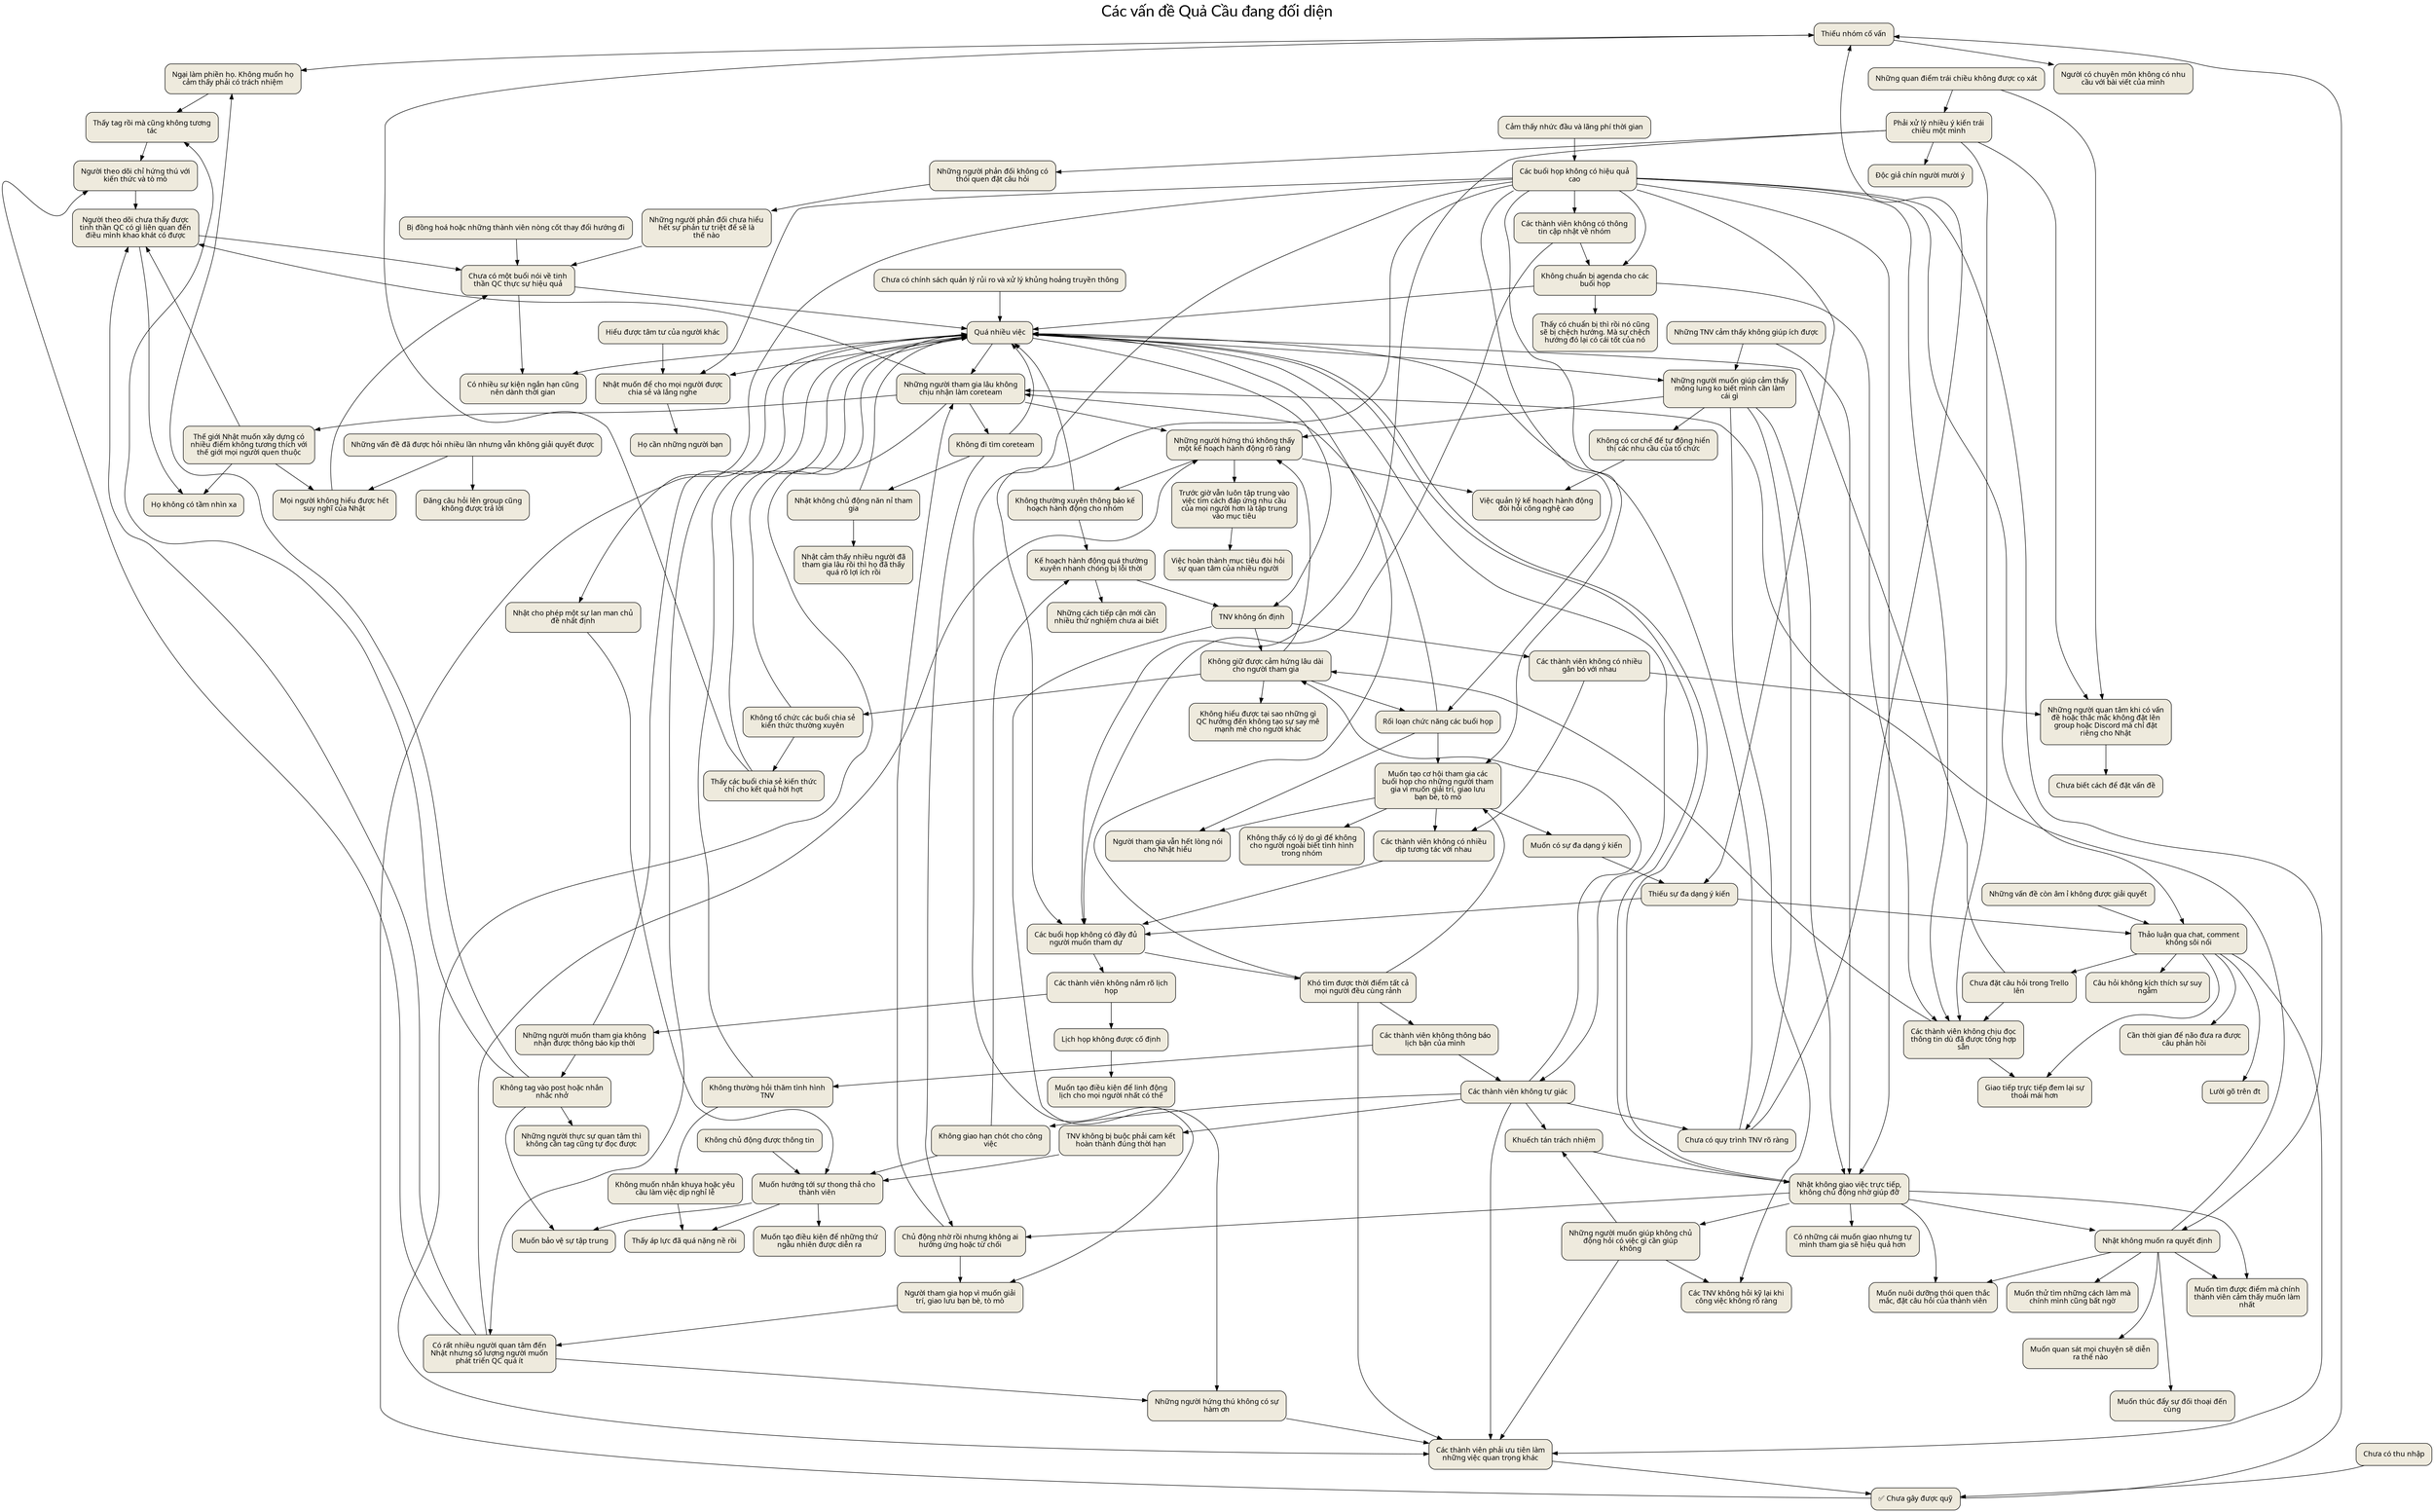 digraph "Lý do" {
	graph [fontname=Lato,
		fontsize=30,
		label="Các vấn đề Quả Cầu đang đối diện",
		labelloc=t,
		overlap=false
	];
	node [fillcolor="#EEEADD",
		fontname="SVN-Avo",
		margin=0.2,
		shape=box,
		style="filled, rounded"
	];
	edge [penwidth=1];
	"Thiếu nhóm cố vấn"	[label="Thiếu nhóm cố vấn"];
	"Người có chuyên môn không có nhu cầu với bài viết của mình"	[label="Người có chuyên môn không có nhu\ncầu với bài viết của mình"];
	"Thiếu nhóm cố vấn" -> "Người có chuyên môn không có nhu cầu với bài viết của mình"	[minlen=1];
	"Ngại làm phiền họ. Không muốn họ cảm thấy phải có trách nhiệm"	[label="Ngại làm phiền họ. Không muốn họ\ncảm thấy phải có trách nhiệm"];
	"Thiếu nhóm cố vấn" -> "Ngại làm phiền họ. Không muốn họ cảm thấy phải có trách nhiệm";
	"Quá nhiều việc"	[label="Quá nhiều việc"];
	"Những người tham gia lâu không chịu nhận làm coreteam"	[label="Những người tham gia lâu không\nchịu nhận làm coreteam"];
	"Quá nhiều việc" -> "Những người tham gia lâu không chịu nhận làm coreteam";
	"Có rất nhiều người quan tâm đến Nhật nhưng số lượng người muốn phát triển QC quá ít"	[label="Có rất nhiều người quan tâm đến\nNhật nhưng số lượng người muốn\nphát triển QC quá ít"];
	"Quá nhiều việc" -> "Có rất nhiều người quan tâm đến Nhật nhưng số lượng người muốn phát triển QC quá ít";
	"Nhật muốn để cho mọi người được chia sẻ và lắng nghe"	[label="Nhật muốn để cho mọi người được\nchia sẻ và lắng nghe"];
	"Quá nhiều việc" -> "Nhật muốn để cho mọi người được chia sẻ và lắng nghe";
	"Các thành viên không tự giác"	[label="Các thành viên không tự giác"];
	"Quá nhiều việc" -> "Các thành viên không tự giác";
	"TNV không ổn định"	[label="TNV không ổn định"];
	"Quá nhiều việc" -> "TNV không ổn định";
	"Những người muốn giúp cảm thấy mông lung ko biết mình cần làm cái gì"	[label="Những người muốn giúp cảm thấy\nmông lung ko biết mình cần làm\ncái gì"];
	"Quá nhiều việc" -> "Những người muốn giúp cảm thấy mông lung ko biết mình cần làm cái gì";
	"Có nhiều sự kiện ngắn hạn cũng nên dành thời gian"	[label="Có nhiều sự kiện ngắn hạn cũng\nnên dành thời gian"];
	"Quá nhiều việc" -> "Có nhiều sự kiện ngắn hạn cũng nên dành thời gian";
	"Nhật không giao việc trực tiếp, không chủ động nhờ giúp đỡ"	[label="Nhật không giao việc trực tiếp,\nkhông chủ động nhờ giúp đỡ"];
	"Quá nhiều việc" -> "Nhật không giao việc trực tiếp, không chủ động nhờ giúp đỡ";
	"Việc hoàn thành mục tiêu đòi hỏi sự quan tâm của nhiều người"	[label="Việc hoàn thành mục tiêu đòi hỏi\nsự quan tâm của nhiều người"];
	"Không giữ được cảm hứng lâu dài cho người tham gia"	[label="Không giữ được cảm hứng lâu dài\ncho người tham gia"];
	"Những người hứng thú không thấy một kế hoạch hành động rõ ràng"	[label="Những người hứng thú không thấy\nmột kế hoạch hành động rõ ràng"];
	"Không giữ được cảm hứng lâu dài cho người tham gia" -> "Những người hứng thú không thấy một kế hoạch hành động rõ ràng";
	"Không tổ chức các buổi chia sẻ kiến thức thường xuyên"	[label="Không tổ chức các buổi chia sẻ\nkiến thức thường xuyên"];
	"Không giữ được cảm hứng lâu dài cho người tham gia" -> "Không tổ chức các buổi chia sẻ kiến thức thường xuyên";
	"Rối loạn chức năng các buổi họp"	[label="Rối loạn chức năng các buổi họp"];
	"Không giữ được cảm hứng lâu dài cho người tham gia" -> "Rối loạn chức năng các buổi họp";
	"Không hiểu được tại sao những gì QC hướng đến không tạo sự say mê mạnh mê cho người khác"	[label="Không hiểu được tại sao những gì\nQC hướng đến không tạo sự say mê\nmạnh mê cho người khác"];
	"Không giữ được cảm hứng lâu dài cho người tham gia" -> "Không hiểu được tại sao những gì QC hướng đến không tạo sự say mê mạnh mê cho người khác"	[minlen=1];
	"Các thành viên không có nhiều gắn bó với nhau"	[label="Các thành viên không có nhiều\ngắn bó với nhau"];
	"Những người quan tâm khi có vấn đề hoặc thắc mắc không đặt lên group hoặc Discord mà chỉ đặt riêng \
cho Nhật"	[label="Những người quan tâm khi có vấn\nđề hoặc thắc mắc không đặt lên\ngroup hoặc Discord mà chỉ đặt\nriêng \
cho Nhật"];
	"Các thành viên không có nhiều gắn bó với nhau" -> "Những người quan tâm khi có vấn đề hoặc thắc mắc không đặt lên group hoặc Discord mà chỉ đặt riêng \
cho Nhật";
	"Các thành viên không có nhiều dịp tương tác với nhau"	[label="Các thành viên không có nhiều\ndịp tương tác với nhau"];
	"Các thành viên không có nhiều gắn bó với nhau" -> "Các thành viên không có nhiều dịp tương tác với nhau";
	"Những người hứng thú không có sự hàm ơn"	[label="Những người hứng thú không có sự\nhàm ơn"];
	"Các thành viên phải ưu tiên làm những việc quan trọng khác"	[label="Các thành viên phải ưu tiên làm\nnhững việc quan trọng khác"];
	"Những người hứng thú không có sự hàm ơn" -> "Các thành viên phải ưu tiên làm những việc quan trọng khác";
	"Muốn hướng tới sự thong thả cho thành viên"	[label="Muốn hướng tới sự thong thả cho\nthành viên"];
	"Thấy áp lực đã quá nặng nề rồi"	[label="Thấy áp lực đã quá nặng nề rồi"];
	"Muốn hướng tới sự thong thả cho thành viên" -> "Thấy áp lực đã quá nặng nề rồi";
	"Muốn tạo điều kiện để những thứ ngẫu nhiên được diễn ra"	[label="Muốn tạo điều kiện để những thứ\nngẫu nhiên được diễn ra"];
	"Muốn hướng tới sự thong thả cho thành viên" -> "Muốn tạo điều kiện để những thứ ngẫu nhiên được diễn ra"	[minlen=1];
	"Muốn bảo vệ sự tập trung"	[label="Muốn bảo vệ sự tập trung"];
	"Muốn hướng tới sự thong thả cho thành viên" -> "Muốn bảo vệ sự tập trung";
	"Mọi người không hiểu được hết suy nghĩ của Nhật"	[label="Mọi người không hiểu được hết\nsuy nghĩ của Nhật"];
	"Chưa có một buổi nói về tinh thần QC thực sự hiệu quả"	[label="Chưa có một buổi nói về tinh\nthần QC thực sự hiệu quả"];
	"Mọi người không hiểu được hết suy nghĩ của Nhật" -> "Chưa có một buổi nói về tinh thần QC thực sự hiệu quả";
	"Họ không có tầm nhìn xa"	[label="Họ không có tầm nhìn xa"];
	"Người theo dõi chưa thấy được tinh thần QC có gì liên quan đến điều mình khao khát có được"	[label="Người theo dõi chưa thấy được\ntinh thần QC có gì liên quan đến\nđiều mình khao khát có được"];
	"Người theo dõi chưa thấy được tinh thần QC có gì liên quan đến điều mình khao khát có được" -> "Họ không có tầm nhìn xa";
	"Người theo dõi chưa thấy được tinh thần QC có gì liên quan đến điều mình khao khát có được" -> "Chưa có một buổi nói về tinh thần QC thực sự hiệu quả";
	"Người theo dõi chỉ hứng thú với kiến thức và tò mò"	[label="Người theo dõi chỉ hứng thú với\nkiến thức và tò mò"];
	"Người theo dõi chỉ hứng thú với kiến thức và tò mò" -> "Người theo dõi chưa thấy được tinh thần QC có gì liên quan đến điều mình khao khát có được";
	"Câu hỏi không kích thích sự suy ngẫm"	[label="Câu hỏi không kích thích sự suy\nngẫm"];
	"Chưa đặt câu hỏi trong Trello lên"	[label="Chưa đặt câu hỏi trong Trello\nlên"];
	"Chưa đặt câu hỏi trong Trello lên" -> "Quá nhiều việc";
	"Các thành viên không chịu đọc thông tin dù đã được tổng hợp sẵn"	[label="Các thành viên không chịu đọc\nthông tin dù đã được tổng hợp\nsẵn"];
	"Chưa đặt câu hỏi trong Trello lên" -> "Các thành viên không chịu đọc thông tin dù đã được tổng hợp sẵn";
	"Giao tiếp trực tiếp đem lại sự thoải mái hơn"	[label="Giao tiếp trực tiếp đem lại sự\nthoải mái hơn"];
	"Cần thời gian để não đưa ra được câu phản hồi"	[label="Cần thời gian để não đưa ra được\ncâu phản hồi"];
	"✅ Chưa gây được quỹ"	[label="✅ Chưa gây được quỹ"];
	"Các thành viên phải ưu tiên làm những việc quan trọng khác" -> "✅ Chưa gây được quỹ";
	"Lười gõ trên đt"	[label="Lười gõ trên đt"];
	"Các buổi họp không có đầy đủ người muốn tham dự"	[label="Các buổi họp không có đầy đủ\nngười muốn tham dự"];
	"Các thành viên không nắm rõ lịch họp"	[label="Các thành viên không nắm rõ lịch\nhọp"];
	"Các buổi họp không có đầy đủ người muốn tham dự" -> "Các thành viên không nắm rõ lịch họp";
	"Khó tìm được thời điểm tất cả mọi người đều cùng rảnh"	[label="Khó tìm được thời điểm tất cả\nmọi người đều cùng rảnh"];
	"Các buổi họp không có đầy đủ người muốn tham dự" -> "Khó tìm được thời điểm tất cả mọi người đều cùng rảnh";
	"Thảo luận qua chat, comment không sôi nổi"	[label="Thảo luận qua chat, comment\nkhông sôi nổi"];
	"Thảo luận qua chat, comment không sôi nổi" -> "Câu hỏi không kích thích sự suy ngẫm"	[minlen=1];
	"Thảo luận qua chat, comment không sôi nổi" -> "Chưa đặt câu hỏi trong Trello lên";
	"Thảo luận qua chat, comment không sôi nổi" -> "Giao tiếp trực tiếp đem lại sự thoải mái hơn";
	"Thảo luận qua chat, comment không sôi nổi" -> "Cần thời gian để não đưa ra được câu phản hồi"	[minlen=2];
	"Thảo luận qua chat, comment không sôi nổi" -> "Các thành viên phải ưu tiên làm những việc quan trọng khác";
	"Thảo luận qua chat, comment không sôi nổi" -> "Lười gõ trên đt"	[minlen=3];
	"Thấy tag rồi mà cũng không tương tác"	[label="Thấy tag rồi mà cũng không tương\ntác"];
	"Ngại làm phiền họ. Không muốn họ cảm thấy phải có trách nhiệm" -> "Thấy tag rồi mà cũng không tương tác";
	"Chưa biết cách để đặt vấn đề"	[label="Chưa biết cách để đặt vấn đề"];
	"Những người quan tâm khi có vấn đề hoặc thắc mắc không đặt lên group hoặc Discord mà chỉ đặt riêng \
cho Nhật" -> "Chưa biết cách để đặt vấn đề"	[minlen=1];
	"Những người phản đối không có thói quen đặt câu hỏi"	[label="Những người phản đối không có\nthói quen đặt câu hỏi"];
	"Những người phản đối chưa hiểu hết sự phản tư triệt để sẽ là thế nào"	[label="Những người phản đối chưa hiểu\nhết sự phản tư triệt để sẽ là\nthế nào"];
	"Những người phản đối không có thói quen đặt câu hỏi" -> "Những người phản đối chưa hiểu hết sự phản tư triệt để sẽ là thế nào";
	"Độc giả chín người mười ý"	[label="Độc giả chín người mười ý"];
	"Các thành viên không chịu đọc thông tin dù đã được tổng hợp sẵn" -> "Không giữ được cảm hứng lâu dài cho người tham gia";
	"Các thành viên không chịu đọc thông tin dù đã được tổng hợp sẵn" -> "Giao tiếp trực tiếp đem lại sự thoải mái hơn";
	"Những người tham gia lâu không chịu nhận làm coreteam" -> "Người theo dõi chưa thấy được tinh thần QC có gì liên quan đến điều mình khao khát có được";
	"Những người tham gia lâu không chịu nhận làm coreteam" -> "Các thành viên phải ưu tiên làm những việc quan trọng khác";
	"Thế giới Nhật muốn xây dựng có nhiều điểm không tương thích với thế giới mọi người quen thuộc"	[label="Thế giới Nhật muốn xây dựng có\nnhiều điểm không tương thích với\nthế giới mọi người quen thuộc"];
	"Những người tham gia lâu không chịu nhận làm coreteam" -> "Thế giới Nhật muốn xây dựng có nhiều điểm không tương thích với thế giới mọi người quen thuộc";
	"Không đi tìm coreteam"	[label="Không đi tìm coreteam"];
	"Những người tham gia lâu không chịu nhận làm coreteam" -> "Không đi tìm coreteam";
	"Những người tham gia lâu không chịu nhận làm coreteam" -> "Những người hứng thú không thấy một kế hoạch hành động rõ ràng";
	"Người tham gia vẫn hết lòng nói cho Nhật hiểu"	[label="Người tham gia vẫn hết lòng nói\ncho Nhật hiểu"];
	"Muốn tạo cơ hội tham gia các buổi họp cho những người tham gia vì muốn giải trí, giao lưu bạn bè, tò \
mò"	[label="Muốn tạo cơ hội tham gia các\nbuổi họp cho những người tham\ngia vì muốn giải trí, giao lưu\nbạn bè, \
tò mò"];
	"Muốn tạo cơ hội tham gia các buổi họp cho những người tham gia vì muốn giải trí, giao lưu bạn bè, tò \
mò" -> "Người tham gia vẫn hết lòng nói cho Nhật hiểu";
	"Muốn tạo cơ hội tham gia các buổi họp cho những người tham gia vì muốn giải trí, giao lưu bạn bè, tò \
mò" -> "Các thành viên không có nhiều dịp tương tác với nhau";
	"Muốn có sự đa dạng ý kiến"	[label="Muốn có sự đa dạng ý kiến"];
	"Muốn tạo cơ hội tham gia các buổi họp cho những người tham gia vì muốn giải trí, giao lưu bạn bè, tò \
mò" -> "Muốn có sự đa dạng ý kiến";
	"Không thấy có lý do gì để không cho người ngoài biết tình hình trong nhóm"	[label="Không thấy có lý do gì để không\ncho người ngoài biết tình hình\ntrong nhóm"];
	"Muốn tạo cơ hội tham gia các buổi họp cho những người tham gia vì muốn giải trí, giao lưu bạn bè, tò \
mò" -> "Không thấy có lý do gì để không cho người ngoài biết tình hình trong nhóm"	[minlen=1];
	"Có rất nhiều người quan tâm đến Nhật nhưng số lượng người muốn phát triển QC quá ít" -> "Những người hứng thú không có sự hàm ơn";
	"Có rất nhiều người quan tâm đến Nhật nhưng số lượng người muốn phát triển QC quá ít" -> "Người theo dõi chưa thấy được tinh thần QC có gì liên quan đến điều mình khao khát có được";
	"Có rất nhiều người quan tâm đến Nhật nhưng số lượng người muốn phát triển QC quá ít" -> "Người theo dõi chỉ hứng thú với kiến thức và tò mò";
	"Có rất nhiều người quan tâm đến Nhật nhưng số lượng người muốn phát triển QC quá ít" -> "Những người hứng thú không thấy một kế hoạch hành động rõ ràng";
	"Họ cần những người bạn"	[label="Họ cần những người bạn"];
	"Nhật muốn để cho mọi người được chia sẻ và lắng nghe" -> "Họ cần những người bạn"	[minlen=1];
	"Các thành viên không tự giác" -> "Không giữ được cảm hứng lâu dài cho người tham gia";
	"Các thành viên không tự giác" -> "Các thành viên phải ưu tiên làm những việc quan trọng khác";
	"Khuếch tán trách nhiệm"	[label="Khuếch tán trách nhiệm"];
	"Các thành viên không tự giác" -> "Khuếch tán trách nhiệm";
	"Chưa có quy trình TNV rõ ràng"	[label="Chưa có quy trình TNV rõ ràng"];
	"Các thành viên không tự giác" -> "Chưa có quy trình TNV rõ ràng";
	"TNV không bị buộc phải cam kết hoàn thành đúng thời hạn"	[label="TNV không bị buộc phải cam kết\nhoàn thành đúng thời hạn"];
	"Các thành viên không tự giác" -> "TNV không bị buộc phải cam kết hoàn thành đúng thời hạn";
	"Không giao hạn chót cho công việc"	[label="Không giao hạn chót cho công\nviệc"];
	"Các thành viên không tự giác" -> "Không giao hạn chót cho công việc";
	"TNV không ổn định" -> "Không giữ được cảm hứng lâu dài cho người tham gia";
	"TNV không ổn định" -> "Các thành viên không có nhiều gắn bó với nhau";
	"TNV không ổn định" -> "Những người hứng thú không có sự hàm ơn";
	"Những người muốn giúp cảm thấy mông lung ko biết mình cần làm cái gì" -> "Nhật không giao việc trực tiếp, không chủ động nhờ giúp đỡ";
	"Những người muốn giúp cảm thấy mông lung ko biết mình cần làm cái gì" -> "Những người hứng thú không thấy một kế hoạch hành động rõ ràng";
	"Các TNV không hỏi kỹ lại khi công việc không rõ ràng"	[label="Các TNV không hỏi kỹ lại khi\ncông việc không rõ ràng"];
	"Những người muốn giúp cảm thấy mông lung ko biết mình cần làm cái gì" -> "Các TNV không hỏi kỹ lại khi công việc không rõ ràng";
	"Những người muốn giúp cảm thấy mông lung ko biết mình cần làm cái gì" -> "Chưa có quy trình TNV rõ ràng";
	"Không có cơ chế để tự động hiển thị các nhu cầu của tổ chức"	[label="Không có cơ chế để tự động hiển\nthị các nhu cầu của tổ chức"];
	"Những người muốn giúp cảm thấy mông lung ko biết mình cần làm cái gì" -> "Không có cơ chế để tự động hiển thị các nhu cầu của tổ chức";
	"Nhật không giao việc trực tiếp, không chủ động nhờ giúp đỡ" -> "Quá nhiều việc";
	"Muốn nuôi dưỡng thói quen thắc mắc, đặt câu hỏi của thành viên"	[label="Muốn nuôi dưỡng thói quen thắc\nmắc, đặt câu hỏi của thành viên"];
	"Nhật không giao việc trực tiếp, không chủ động nhờ giúp đỡ" -> "Muốn nuôi dưỡng thói quen thắc mắc, đặt câu hỏi của thành viên";
	"Muốn tìm được điểm mà chính thành viên cảm thấy muốn làm nhất"	[label="Muốn tìm được điểm mà chính\nthành viên cảm thấy muốn làm\nnhất"];
	"Nhật không giao việc trực tiếp, không chủ động nhờ giúp đỡ" -> "Muốn tìm được điểm mà chính thành viên cảm thấy muốn làm nhất";
	"Những người muốn giúp không chủ động hỏi có việc gì cần giúp không"	[label="Những người muốn giúp không chủ\nđộng hỏi có việc gì cần giúp\nkhông"];
	"Nhật không giao việc trực tiếp, không chủ động nhờ giúp đỡ" -> "Những người muốn giúp không chủ động hỏi có việc gì cần giúp không";
	"Có những cái muốn giao nhưng tự mình tham gia sẽ hiệu quả hơn"	[label="Có những cái muốn giao nhưng tự\nmình tham gia sẽ hiệu quả hơn"];
	"Nhật không giao việc trực tiếp, không chủ động nhờ giúp đỡ" -> "Có những cái muốn giao nhưng tự mình tham gia sẽ hiệu quả hơn"	[minlen=1];
	"Nhật không muốn ra quyết định"	[label="Nhật không muốn ra quyết định"];
	"Nhật không giao việc trực tiếp, không chủ động nhờ giúp đỡ" -> "Nhật không muốn ra quyết định";
	"Chủ động nhờ rồi nhưng không ai hưởng ứng hoặc từ chối"	[label="Chủ động nhờ rồi nhưng không ai\nhưởng ứng hoặc từ chối"];
	"Nhật không giao việc trực tiếp, không chủ động nhờ giúp đỡ" -> "Chủ động nhờ rồi nhưng không ai hưởng ứng hoặc từ chối";
	"Đăng câu hỏi lên group cũng không được trả lời"	[label="Đăng câu hỏi lên group cũng\nkhông được trả lời"];
	"Phải xử lý nhiều ý kiến trái chiều một mình"	[label="Phải xử lý nhiều ý kiến trái\nchiều một mình"];
	"Phải xử lý nhiều ý kiến trái chiều một mình" -> "Các buổi họp không có đầy đủ người muốn tham dự";
	"Phải xử lý nhiều ý kiến trái chiều một mình" -> "Những người quan tâm khi có vấn đề hoặc thắc mắc không đặt lên group hoặc Discord mà chỉ đặt riêng \
cho Nhật";
	"Phải xử lý nhiều ý kiến trái chiều một mình" -> "Những người phản đối không có thói quen đặt câu hỏi";
	"Phải xử lý nhiều ý kiến trái chiều một mình" -> "Độc giả chín người mười ý"	[minlen=1];
	"Phải xử lý nhiều ý kiến trái chiều một mình" -> "Các thành viên không chịu đọc thông tin dù đã được tổng hợp sẵn";
	"Thế giới Nhật muốn xây dựng có nhiều điểm không tương thích với thế giới mọi người quen thuộc" -> "Mọi người không hiểu được hết suy nghĩ của Nhật";
	"Thế giới Nhật muốn xây dựng có nhiều điểm không tương thích với thế giới mọi người quen thuộc" -> "Họ không có tầm nhìn xa";
	"Thế giới Nhật muốn xây dựng có nhiều điểm không tương thích với thế giới mọi người quen thuộc" -> "Người theo dõi chưa thấy được tinh thần QC có gì liên quan đến điều mình khao khát có được";
	"Không đi tìm coreteam" -> "Quá nhiều việc";
	"Không đi tìm coreteam" -> "Chủ động nhờ rồi nhưng không ai hưởng ứng hoặc từ chối";
	"Nhật không chủ động năn nỉ tham gia"	[label="Nhật không chủ động năn nỉ tham\ngia"];
	"Không đi tìm coreteam" -> "Nhật không chủ động năn nỉ tham gia";
	"Không thường xuyên thông báo kế hoạch hành động cho nhóm"	[label="Không thường xuyên thông báo kế\nhoạch hành động cho nhóm"];
	"Những người hứng thú không thấy một kế hoạch hành động rõ ràng" -> "Không thường xuyên thông báo kế hoạch hành động cho nhóm";
	"Việc quản lý kế hoạch hành động đòi hỏi công nghệ cao"	[label="Việc quản lý kế hoạch hành động\nđòi hỏi công nghệ cao"];
	"Những người hứng thú không thấy một kế hoạch hành động rõ ràng" -> "Việc quản lý kế hoạch hành động đòi hỏi công nghệ cao";
	"Trước giờ vẫn luôn tập trung vào việc tìm cách đáp ứng nhu cầu của mọi người hơn là tập trung vào \
mục tiêu"	[label="Trước giờ vẫn luôn tập trung vào\nviệc tìm cách đáp ứng nhu cầu\ncủa mọi người hơn là tập trung\nvào \
mục tiêu"];
	"Những người hứng thú không thấy một kế hoạch hành động rõ ràng" -> "Trước giờ vẫn luôn tập trung vào việc tìm cách đáp ứng nhu cầu của mọi người hơn là tập trung vào \
mục tiêu";
	"Những người phản đối chưa hiểu hết sự phản tư triệt để sẽ là thế nào" -> "Chưa có một buổi nói về tinh thần QC thực sự hiệu quả";
	"Chưa có một buổi nói về tinh thần QC thực sự hiệu quả" -> "Quá nhiều việc";
	"Chưa có một buổi nói về tinh thần QC thực sự hiệu quả" -> "Có nhiều sự kiện ngắn hạn cũng nên dành thời gian";
	"Không tag vào post hoặc nhắn nhắc nhở"	[label="Không tag vào post hoặc nhắn\nnhắc nhở"];
	"Không tag vào post hoặc nhắn nhắc nhở" -> "Ngại làm phiền họ. Không muốn họ cảm thấy phải có trách nhiệm";
	"Không tag vào post hoặc nhắn nhắc nhở" -> "Thấy tag rồi mà cũng không tương tác";
	"Không tag vào post hoặc nhắn nhắc nhở" -> "Muốn bảo vệ sự tập trung";
	"Những người thực sự quan tâm thì không cần tag cũng tự đọc được"	[label="Những người thực sự quan tâm thì\nkhông cần tag cũng tự đọc được"];
	"Không tag vào post hoặc nhắn nhắc nhở" -> "Những người thực sự quan tâm thì không cần tag cũng tự đọc được"	[minlen=1];
	"Khuếch tán trách nhiệm" -> "Nhật không giao việc trực tiếp, không chủ động nhờ giúp đỡ";
	"Chưa có quy trình TNV rõ ràng" -> "Thiếu nhóm cố vấn";
	"Chưa có quy trình TNV rõ ràng" -> "Quá nhiều việc";
	"Không có cơ chế để tự động hiển thị các nhu cầu của tổ chức" -> "Việc quản lý kế hoạch hành động đòi hỏi công nghệ cao";
	"Không thường xuyên thông báo kế hoạch hành động cho nhóm" -> "Quá nhiều việc";
	"Kế hoạch hành động quá thường xuyên nhanh chóng bị lỗi thời"	[label="Kế hoạch hành động quá thường\nxuyên nhanh chóng bị lỗi thời"];
	"Không thường xuyên thông báo kế hoạch hành động cho nhóm" -> "Kế hoạch hành động quá thường xuyên nhanh chóng bị lỗi thời";
	"Trước giờ vẫn luôn tập trung vào việc tìm cách đáp ứng nhu cầu của mọi người hơn là tập trung vào \
mục tiêu" -> "Việc hoàn thành mục tiêu đòi hỏi sự quan tâm của nhiều người"	[minlen=1];
	"Muốn thử tìm những cách làm mà chính mình cũng bất ngờ"	[label="Muốn thử tìm những cách làm mà\nchính mình cũng bất ngờ"];
	"Muốn quan sát mọi chuyện sẽ diễn ra thế nào"	[label="Muốn quan sát mọi chuyện sẽ diễn\nra thế nào"];
	"Muốn thúc đẩy sự đối thoại đến cùng"	[label="Muốn thúc đẩy sự đối thoại đến\ncùng"];
	"Những người muốn giúp không chủ động hỏi có việc gì cần giúp không" -> "Các thành viên phải ưu tiên làm những việc quan trọng khác";
	"Những người muốn giúp không chủ động hỏi có việc gì cần giúp không" -> "Khuếch tán trách nhiệm";
	"Những người muốn giúp không chủ động hỏi có việc gì cần giúp không" -> "Các TNV không hỏi kỹ lại khi công việc không rõ ràng";
	"Nhật không muốn ra quyết định" -> "Những người tham gia lâu không chịu nhận làm coreteam";
	"Nhật không muốn ra quyết định" -> "Muốn nuôi dưỡng thói quen thắc mắc, đặt câu hỏi của thành viên";
	"Nhật không muốn ra quyết định" -> "Muốn tìm được điểm mà chính thành viên cảm thấy muốn làm nhất";
	"Nhật không muốn ra quyết định" -> "Muốn thử tìm những cách làm mà chính mình cũng bất ngờ"	[minlen=1];
	"Nhật không muốn ra quyết định" -> "Muốn quan sát mọi chuyện sẽ diễn ra thế nào"	[minlen=2];
	"Nhật không muốn ra quyết định" -> "Muốn thúc đẩy sự đối thoại đến cùng"	[minlen=3];
	"Chủ động nhờ rồi nhưng không ai hưởng ứng hoặc từ chối" -> "Những người tham gia lâu không chịu nhận làm coreteam";
	"Người tham gia họp vì muốn giải trí, giao lưu bạn bè, tò mò"	[label="Người tham gia họp vì muốn giải\ntrí, giao lưu bạn bè, tò mò"];
	"Chủ động nhờ rồi nhưng không ai hưởng ứng hoặc từ chối" -> "Người tham gia họp vì muốn giải trí, giao lưu bạn bè, tò mò";
	"Nhật cảm thấy nhiều người đã tham gia lâu rồi thì họ đã thấy quá rõ lợi ích rồi"	[label="Nhật cảm thấy nhiều người đã\ntham gia lâu rồi thì họ đã thấy\nquá rõ lợi ích rồi"];
	"Thấy tag rồi mà cũng không tương tác" -> "Người theo dõi chỉ hứng thú với kiến thức và tò mò";
	"Các thành viên không có nhiều dịp tương tác với nhau" -> "Các buổi họp không có đầy đủ người muốn tham dự";
	"Thiếu sự đa dạng ý kiến"	[label="Thiếu sự đa dạng ý kiến"];
	"Muốn có sự đa dạng ý kiến" -> "Thiếu sự đa dạng ý kiến";
	"Thiếu sự đa dạng ý kiến" -> "Các buổi họp không có đầy đủ người muốn tham dự";
	"Thiếu sự đa dạng ý kiến" -> "Thảo luận qua chat, comment không sôi nổi";
	"Muốn tạo điều kiện để linh động lịch cho mọi người nhất có thể"	[label="Muốn tạo điều kiện để linh động\nlịch cho mọi người nhất có thể"];
	"Những cách tiếp cận mới cần nhiều thử nghiệm chưa ai biết"	[label="Những cách tiếp cận mới cần\nnhiều thử nghiệm chưa ai biết"];
	"Nhật không chủ động năn nỉ tham gia" -> "Quá nhiều việc";
	"Nhật không chủ động năn nỉ tham gia" -> "Nhật cảm thấy nhiều người đã tham gia lâu rồi thì họ đã thấy quá rõ lợi ích rồi"	[minlen=1];
	"Thấy các buổi chia sẻ kiến thức chỉ cho kết quả hời hợt"	[label="Thấy các buổi chia sẻ kiến thức\nchỉ cho kết quả hời hợt"];
	"Thấy các buổi chia sẻ kiến thức chỉ cho kết quả hời hợt" -> "Thiếu nhóm cố vấn";
	"Thấy các buổi chia sẻ kiến thức chỉ cho kết quả hời hợt" -> "Quá nhiều việc";
	"Kế hoạch hành động quá thường xuyên nhanh chóng bị lỗi thời" -> "TNV không ổn định";
	"Kế hoạch hành động quá thường xuyên nhanh chóng bị lỗi thời" -> "Những cách tiếp cận mới cần nhiều thử nghiệm chưa ai biết"	[minlen=1];
	"Không muốn nhắn khuya hoặc yêu cầu làm việc dịp nghỉ lễ"	[label="Không muốn nhắn khuya hoặc yêu\ncầu làm việc dịp nghỉ lễ"];
	"Không muốn nhắn khuya hoặc yêu cầu làm việc dịp nghỉ lễ" -> "Thấy áp lực đã quá nặng nề rồi";
	"Không tổ chức các buổi chia sẻ kiến thức thường xuyên" -> "Quá nhiều việc";
	"Không tổ chức các buổi chia sẻ kiến thức thường xuyên" -> "Thấy các buổi chia sẻ kiến thức chỉ cho kết quả hời hợt";
	"Rối loạn chức năng các buổi họp" -> "Những người tham gia lâu không chịu nhận làm coreteam";
	"Rối loạn chức năng các buổi họp" -> "Người tham gia vẫn hết lòng nói cho Nhật hiểu";
	"Rối loạn chức năng các buổi họp" -> "Muốn tạo cơ hội tham gia các buổi họp cho những người tham gia vì muốn giải trí, giao lưu bạn bè, tò \
mò";
	"Thấy có chuẩn bị thì rồi nó cũng sẽ bị chệch hướng. Mà sự chệch hướng đó lại có cái tốt của \
nó"	[label="Thấy có chuẩn bị thì rồi nó cũng\nsẽ bị chệch hướng. Mà sự chệch\nhướng đó lại có cái tốt của \
nó"];
	"Các thành viên không thông báo lịch bận của mình"	[label="Các thành viên không thông báo\nlịch bận của mình"];
	"Các thành viên không thông báo lịch bận của mình" -> "Các thành viên không tự giác";
	"Không thường hỏi thăm tình hình TNV"	[label="Không thường hỏi thăm tình hình\nTNV"];
	"Các thành viên không thông báo lịch bận của mình" -> "Không thường hỏi thăm tình hình TNV";
	"Các buổi họp không có hiệu quả cao"	[label="Các buổi họp không có hiệu quả\ncao"];
	"Các buổi họp không có hiệu quả cao" -> "Các buổi họp không có đầy đủ người muốn tham dự";
	"Các buổi họp không có hiệu quả cao" -> "Thảo luận qua chat, comment không sôi nổi";
	"Các buổi họp không có hiệu quả cao" -> "Các thành viên không chịu đọc thông tin dù đã được tổng hợp sẵn";
	"Các buổi họp không có hiệu quả cao" -> "Muốn tạo cơ hội tham gia các buổi họp cho những người tham gia vì muốn giải trí, giao lưu bạn bè, tò \
mò";
	"Các buổi họp không có hiệu quả cao" -> "Nhật muốn để cho mọi người được chia sẻ và lắng nghe";
	"Các buổi họp không có hiệu quả cao" -> "Nhật không giao việc trực tiếp, không chủ động nhờ giúp đỡ";
	"Các buổi họp không có hiệu quả cao" -> "Nhật không muốn ra quyết định";
	"Các buổi họp không có hiệu quả cao" -> "Thiếu sự đa dạng ý kiến";
	"Các buổi họp không có hiệu quả cao" -> "Rối loạn chức năng các buổi họp";
	"Không chuẩn bị agenda cho các buổi họp"	[label="Không chuẩn bị agenda cho các\nbuổi họp"];
	"Các buổi họp không có hiệu quả cao" -> "Không chuẩn bị agenda cho các buổi họp";
	"Các thành viên không có thông tin cập nhật về nhóm"	[label="Các thành viên không có thông\ntin cập nhật về nhóm"];
	"Các buổi họp không có hiệu quả cao" -> "Các thành viên không có thông tin cập nhật về nhóm";
	"Các buổi họp không có hiệu quả cao" -> "Người tham gia họp vì muốn giải trí, giao lưu bạn bè, tò mò";
	"Nhật cho phép một sự lan man chủ đề nhất định"	[label="Nhật cho phép một sự lan man chủ\nđề nhất định"];
	"Các buổi họp không có hiệu quả cao" -> "Nhật cho phép một sự lan man chủ đề nhất định";
	"✅ Chưa gây được quỹ" -> "Thiếu nhóm cố vấn";
	"✅ Chưa gây được quỹ" -> "Quá nhiều việc";
	"TNV không bị buộc phải cam kết hoàn thành đúng thời hạn" -> "Muốn hướng tới sự thong thả cho thành viên";
	"Không giao hạn chót cho công việc" -> "Muốn hướng tới sự thong thả cho thành viên";
	"Không giao hạn chót cho công việc" -> "Kế hoạch hành động quá thường xuyên nhanh chóng bị lỗi thời";
	"Những người muốn tham gia không nhận được thông báo kịp thời"	[label="Những người muốn tham gia không\nnhận được thông báo kịp thời"];
	"Những người muốn tham gia không nhận được thông báo kịp thời" -> "Quá nhiều việc";
	"Những người muốn tham gia không nhận được thông báo kịp thời" -> "Không tag vào post hoặc nhắn nhắc nhở";
	"Lịch họp không được cố định"	[label="Lịch họp không được cố định"];
	"Lịch họp không được cố định" -> "Muốn tạo điều kiện để linh động lịch cho mọi người nhất có thể"	[minlen=1];
	"Không thường hỏi thăm tình hình TNV" -> "Quá nhiều việc";
	"Không thường hỏi thăm tình hình TNV" -> "Không muốn nhắn khuya hoặc yêu cầu làm việc dịp nghỉ lễ";
	"Không chuẩn bị agenda cho các buổi họp" -> "Quá nhiều việc";
	"Không chuẩn bị agenda cho các buổi họp" -> "Các thành viên không chịu đọc thông tin dù đã được tổng hợp sẵn";
	"Không chuẩn bị agenda cho các buổi họp" -> "Thấy có chuẩn bị thì rồi nó cũng sẽ bị chệch hướng. Mà sự chệch hướng đó lại có cái tốt của \
nó"	[minlen=1];
	"Các thành viên không nắm rõ lịch họp" -> "Những người muốn tham gia không nhận được thông báo kịp thời";
	"Các thành viên không nắm rõ lịch họp" -> "Lịch họp không được cố định";
	"Khó tìm được thời điểm tất cả mọi người đều cùng rảnh" -> "Quá nhiều việc";
	"Khó tìm được thời điểm tất cả mọi người đều cùng rảnh" -> "Các thành viên phải ưu tiên làm những việc quan trọng khác";
	"Khó tìm được thời điểm tất cả mọi người đều cùng rảnh" -> "Muốn tạo cơ hội tham gia các buổi họp cho những người tham gia vì muốn giải trí, giao lưu bạn bè, tò \
mò";
	"Khó tìm được thời điểm tất cả mọi người đều cùng rảnh" -> "Các thành viên không thông báo lịch bận của mình";
	"Các thành viên không có thông tin cập nhật về nhóm" -> "Các buổi họp không có đầy đủ người muốn tham dự";
	"Các thành viên không có thông tin cập nhật về nhóm" -> "Không chuẩn bị agenda cho các buổi họp";
	"Người tham gia họp vì muốn giải trí, giao lưu bạn bè, tò mò" -> "Có rất nhiều người quan tâm đến Nhật nhưng số lượng người muốn phát triển QC quá ít";
	"Nhật cho phép một sự lan man chủ đề nhất định" -> "Muốn hướng tới sự thong thả cho thành viên";
	"Những vấn đề đã được hỏi nhiều lần nhưng vẫn không giải quyết được" -> "Mọi người không hiểu được hết suy nghĩ của Nhật";
	"Những vấn đề đã được hỏi nhiều lần nhưng vẫn không giải quyết được" -> "Đăng câu hỏi lên group cũng không được trả lời"	[minlen=1];
	"Những quan điểm trái chiều không được cọ xát" -> "Những người quan tâm khi có vấn đề hoặc thắc mắc không đặt lên group hoặc Discord mà chỉ đặt riêng \
cho Nhật";
	"Những quan điểm trái chiều không được cọ xát" -> "Phải xử lý nhiều ý kiến trái chiều một mình";
	"Những vấn đề còn âm ỉ không được giải quyết" -> "Thảo luận qua chat, comment không sôi nổi"	[minlen=1];
	"Những TNV cảm thấy không giúp ích được" -> "Những người muốn giúp cảm thấy mông lung ko biết mình cần làm cái gì";
	"Những TNV cảm thấy không giúp ích được" -> "Nhật không giao việc trực tiếp, không chủ động nhờ giúp đỡ";
	"Không chủ động được thông tin" -> "Muốn hướng tới sự thong thả cho thành viên"	[minlen=1];
	"Hiểu được tâm tư của người khác" -> "Nhật muốn để cho mọi người được chia sẻ và lắng nghe"	[minlen=1];
	"Cảm thấy nhức đầu và lãng phí thời gian" -> "Các buổi họp không có hiệu quả cao"	[minlen=1];
	"Chưa có thu nhập" -> "✅ Chưa gây được quỹ"	[minlen=1];
	"Chưa có chính sách quản lý rủi ro và xử lý khủng hoảng truyền thông" -> "Quá nhiều việc"	[minlen=1];
	"Bị đồng hoá hoặc những thành viên nòng cốt thay đổi hướng đi" -> "Chưa có một buổi nói về tinh thần QC thực sự hiệu quả"	[minlen=1];
}
